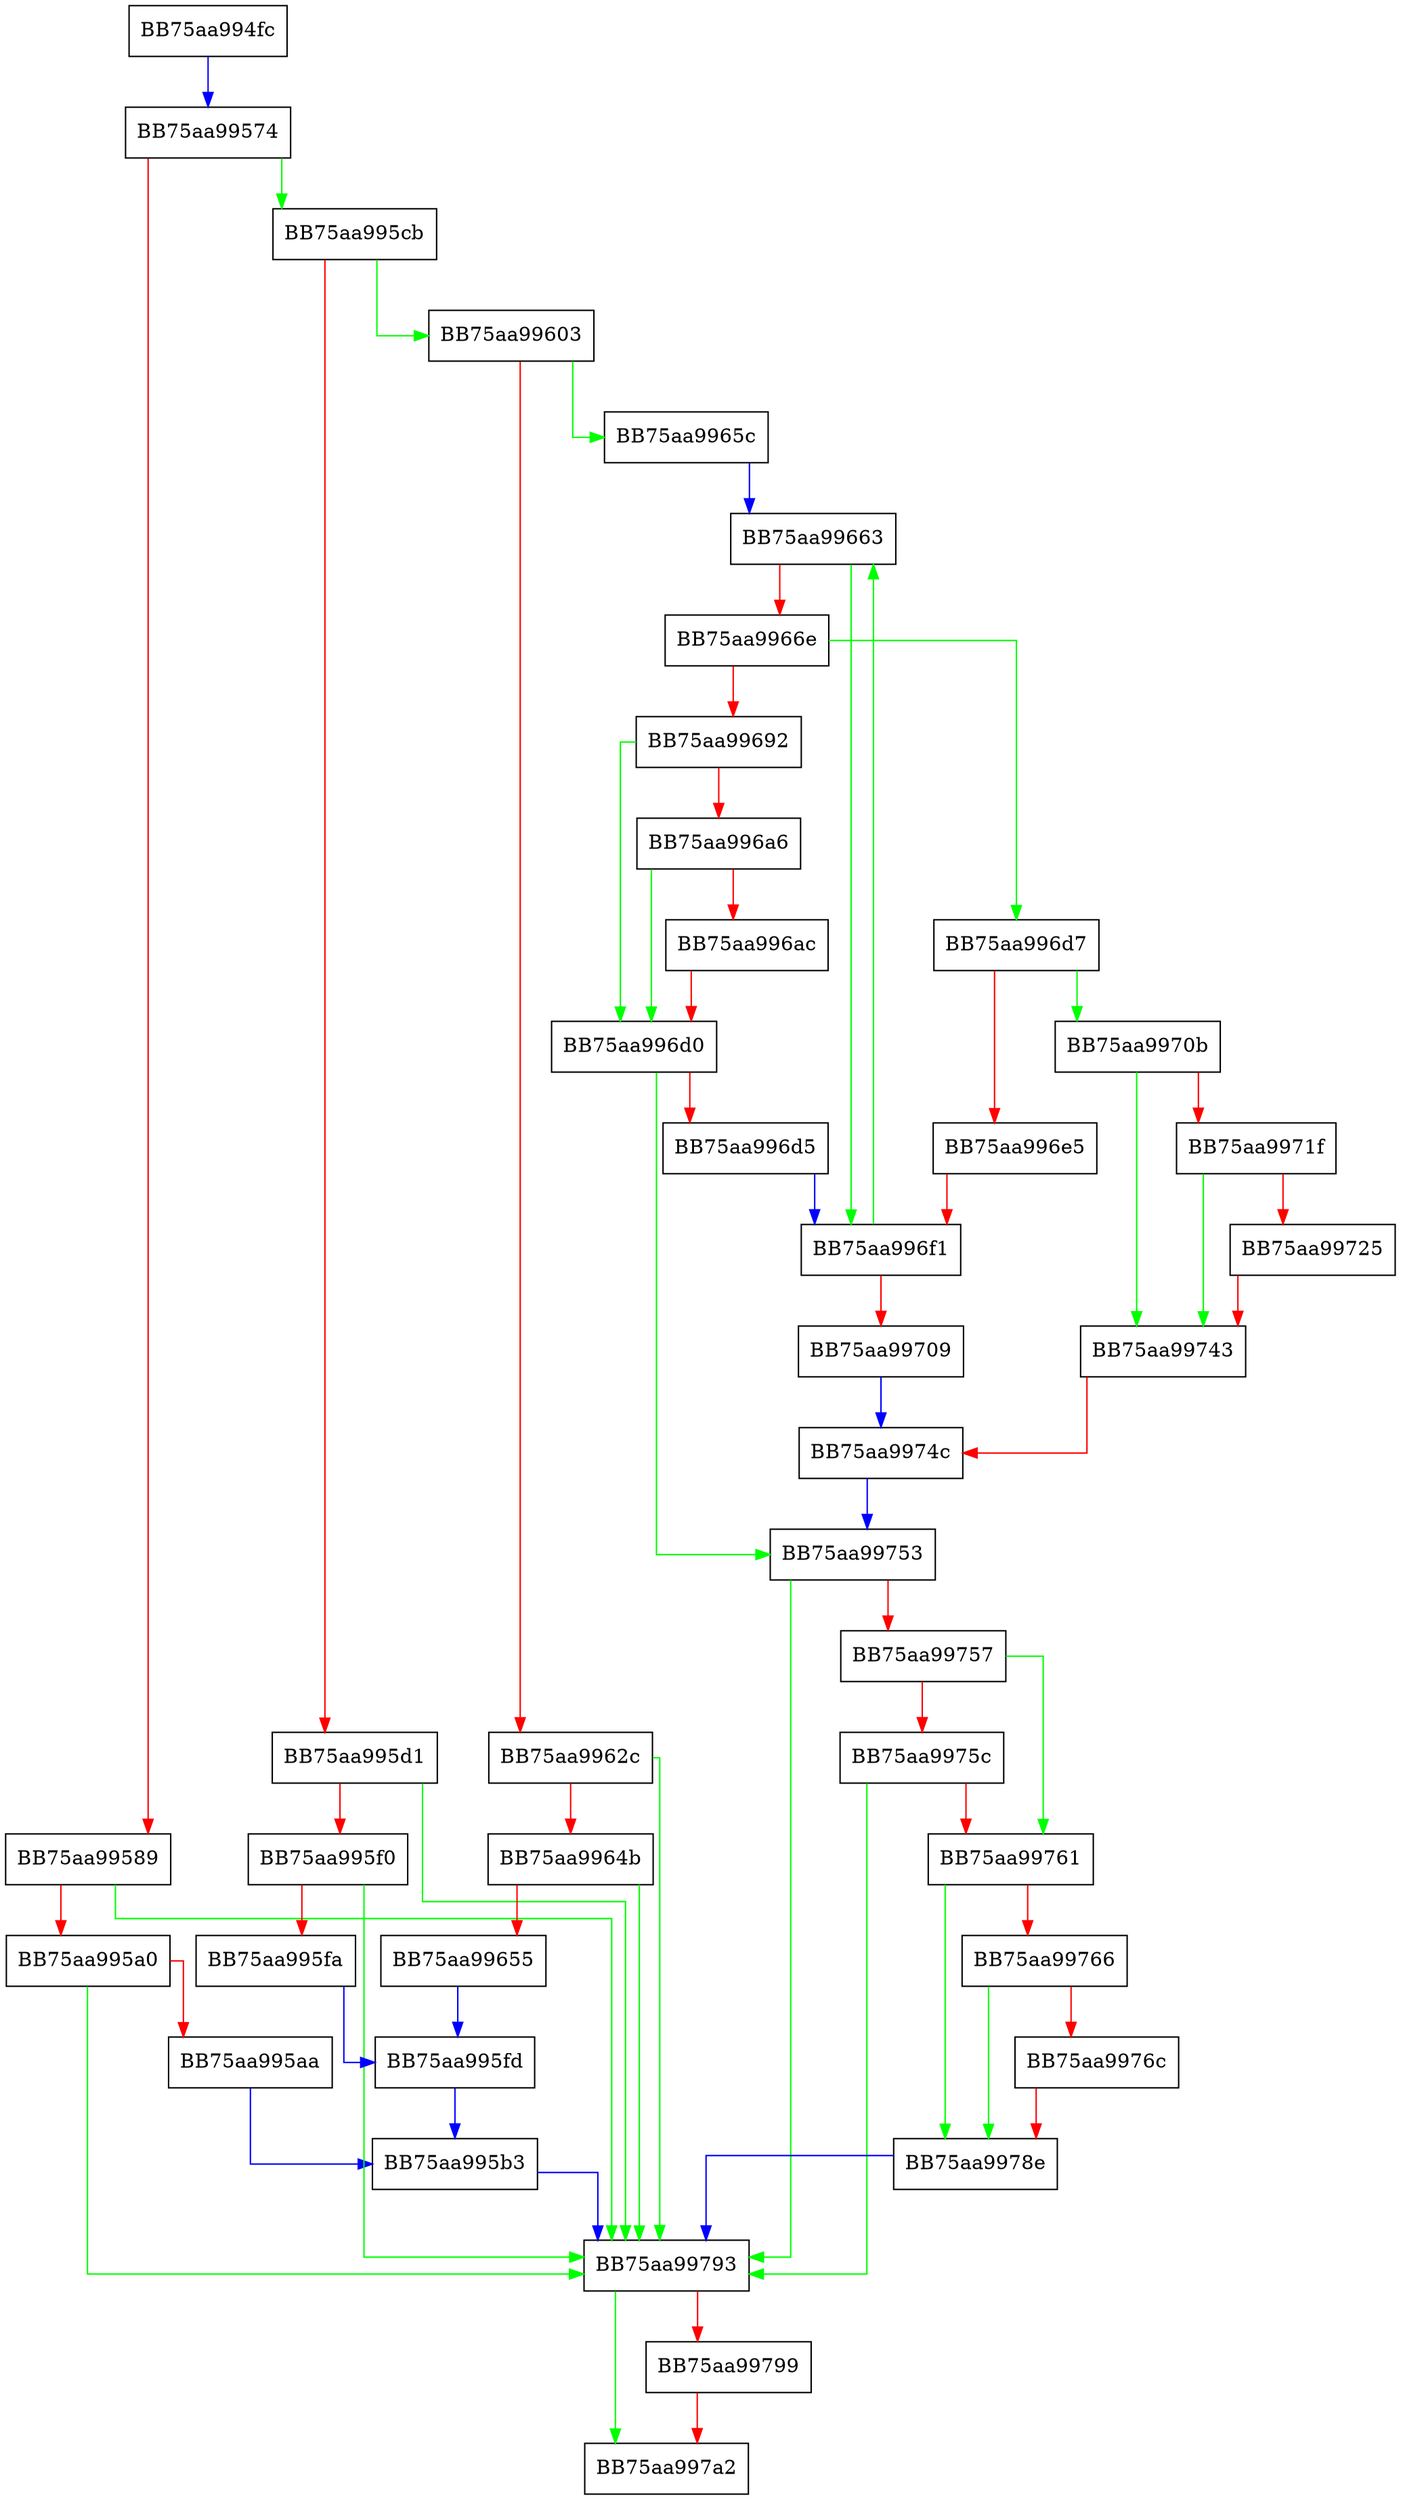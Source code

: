 digraph ResumeProcessThreads {
  node [shape="box"];
  graph [splines=ortho];
  BB75aa994fc -> BB75aa99574 [color="blue"];
  BB75aa99574 -> BB75aa995cb [color="green"];
  BB75aa99574 -> BB75aa99589 [color="red"];
  BB75aa99589 -> BB75aa99793 [color="green"];
  BB75aa99589 -> BB75aa995a0 [color="red"];
  BB75aa995a0 -> BB75aa99793 [color="green"];
  BB75aa995a0 -> BB75aa995aa [color="red"];
  BB75aa995aa -> BB75aa995b3 [color="blue"];
  BB75aa995b3 -> BB75aa99793 [color="blue"];
  BB75aa995cb -> BB75aa99603 [color="green"];
  BB75aa995cb -> BB75aa995d1 [color="red"];
  BB75aa995d1 -> BB75aa99793 [color="green"];
  BB75aa995d1 -> BB75aa995f0 [color="red"];
  BB75aa995f0 -> BB75aa99793 [color="green"];
  BB75aa995f0 -> BB75aa995fa [color="red"];
  BB75aa995fa -> BB75aa995fd [color="blue"];
  BB75aa995fd -> BB75aa995b3 [color="blue"];
  BB75aa99603 -> BB75aa9965c [color="green"];
  BB75aa99603 -> BB75aa9962c [color="red"];
  BB75aa9962c -> BB75aa99793 [color="green"];
  BB75aa9962c -> BB75aa9964b [color="red"];
  BB75aa9964b -> BB75aa99793 [color="green"];
  BB75aa9964b -> BB75aa99655 [color="red"];
  BB75aa99655 -> BB75aa995fd [color="blue"];
  BB75aa9965c -> BB75aa99663 [color="blue"];
  BB75aa99663 -> BB75aa996f1 [color="green"];
  BB75aa99663 -> BB75aa9966e [color="red"];
  BB75aa9966e -> BB75aa996d7 [color="green"];
  BB75aa9966e -> BB75aa99692 [color="red"];
  BB75aa99692 -> BB75aa996d0 [color="green"];
  BB75aa99692 -> BB75aa996a6 [color="red"];
  BB75aa996a6 -> BB75aa996d0 [color="green"];
  BB75aa996a6 -> BB75aa996ac [color="red"];
  BB75aa996ac -> BB75aa996d0 [color="red"];
  BB75aa996d0 -> BB75aa99753 [color="green"];
  BB75aa996d0 -> BB75aa996d5 [color="red"];
  BB75aa996d5 -> BB75aa996f1 [color="blue"];
  BB75aa996d7 -> BB75aa9970b [color="green"];
  BB75aa996d7 -> BB75aa996e5 [color="red"];
  BB75aa996e5 -> BB75aa996f1 [color="red"];
  BB75aa996f1 -> BB75aa99663 [color="green"];
  BB75aa996f1 -> BB75aa99709 [color="red"];
  BB75aa99709 -> BB75aa9974c [color="blue"];
  BB75aa9970b -> BB75aa99743 [color="green"];
  BB75aa9970b -> BB75aa9971f [color="red"];
  BB75aa9971f -> BB75aa99743 [color="green"];
  BB75aa9971f -> BB75aa99725 [color="red"];
  BB75aa99725 -> BB75aa99743 [color="red"];
  BB75aa99743 -> BB75aa9974c [color="red"];
  BB75aa9974c -> BB75aa99753 [color="blue"];
  BB75aa99753 -> BB75aa99793 [color="green"];
  BB75aa99753 -> BB75aa99757 [color="red"];
  BB75aa99757 -> BB75aa99761 [color="green"];
  BB75aa99757 -> BB75aa9975c [color="red"];
  BB75aa9975c -> BB75aa99793 [color="green"];
  BB75aa9975c -> BB75aa99761 [color="red"];
  BB75aa99761 -> BB75aa9978e [color="green"];
  BB75aa99761 -> BB75aa99766 [color="red"];
  BB75aa99766 -> BB75aa9978e [color="green"];
  BB75aa99766 -> BB75aa9976c [color="red"];
  BB75aa9976c -> BB75aa9978e [color="red"];
  BB75aa9978e -> BB75aa99793 [color="blue"];
  BB75aa99793 -> BB75aa997a2 [color="green"];
  BB75aa99793 -> BB75aa99799 [color="red"];
  BB75aa99799 -> BB75aa997a2 [color="red"];
}